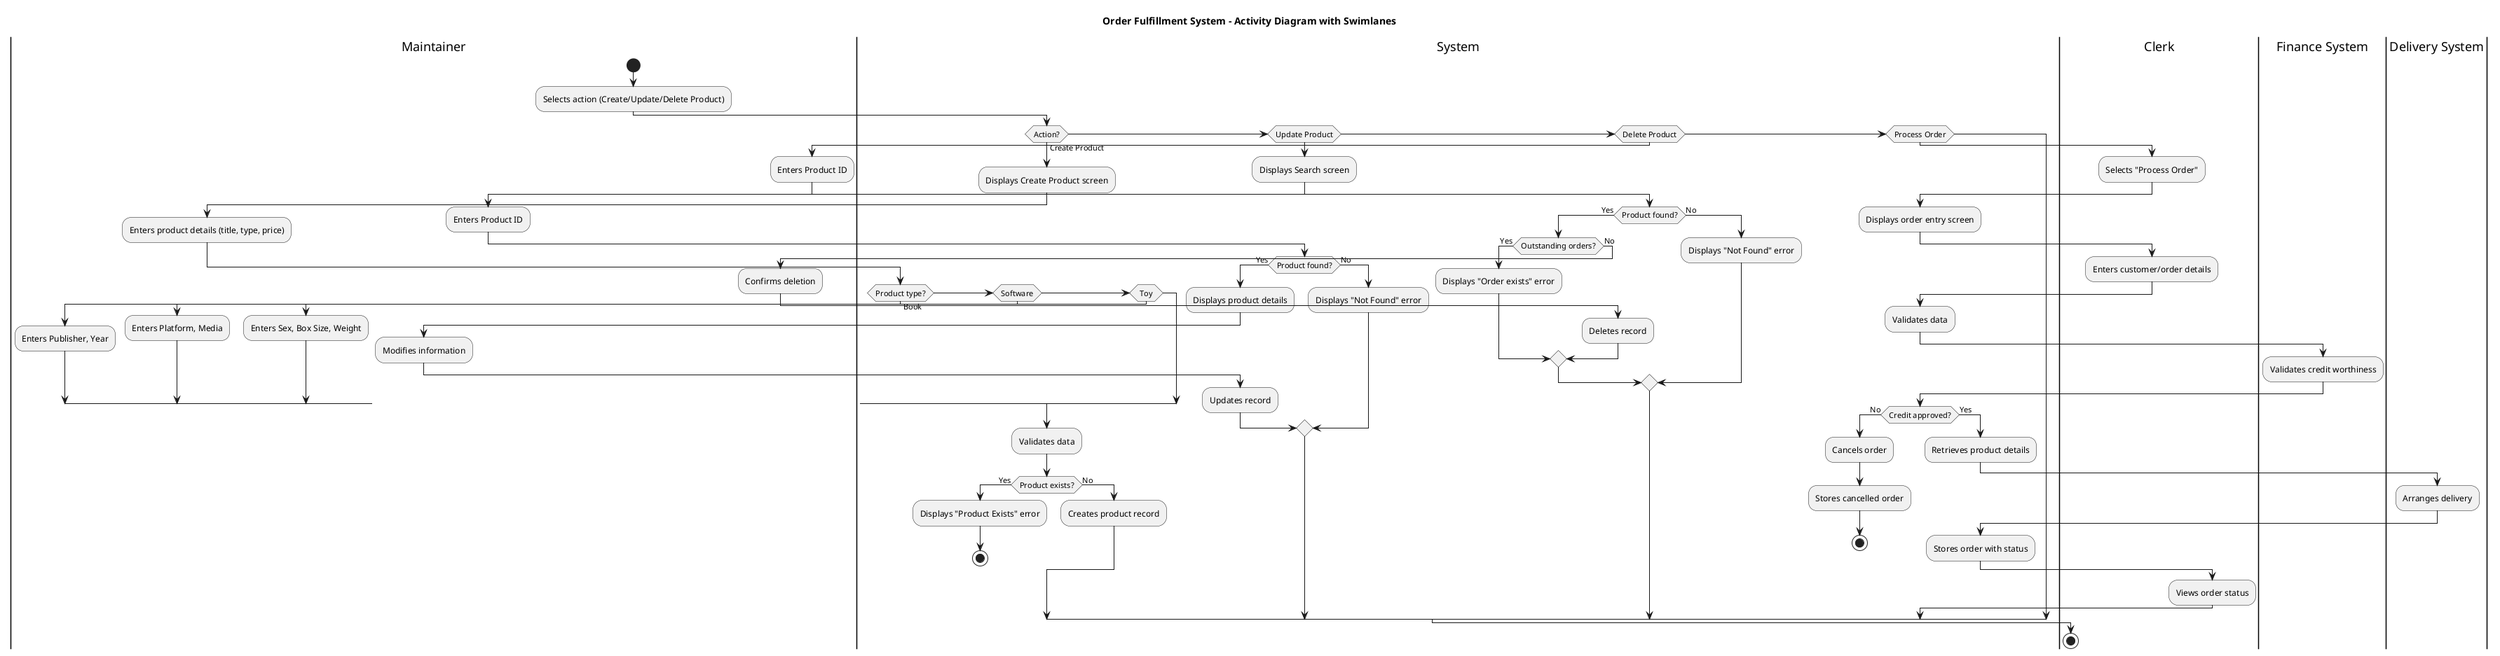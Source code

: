 @startuml OrderFulfillmentActivityDiagram_Swimlanes

title Order Fulfillment System - Activity Diagram with Swimlanes

|Maintainer|
start
:Selects action (Create/Update/Delete Product);
|System|

if (Action?) then (Create Product)
    :Displays Create Product screen;
    |Maintainer|
    :Enters product details (title, type, price);
    |System|
    if (Product type?) then (Book)
        |Maintainer|
        :Enters Publisher, Year;
    elseif (Software)
        |Maintainer|
        :Enters Platform, Media;
    elseif (Toy)
        |Maintainer|
        :Enters Sex, Box Size, Weight;
    endif
    |System|
    :Validates data;
    if (Product exists?) then (Yes)
        :Displays "Product Exists" error;
        stop
    else (No)
        :Creates product record;
    endif

elseif (Update Product)
    :Displays Search screen;
    |Maintainer|
    :Enters Product ID;
    |System|
    if (Product found?) then (Yes)
        :Displays product details;
        |Maintainer|
        :Modifies information;
        |System|
        :Updates record;
    else (No)
        :Displays "Not Found" error;
    endif

elseif (Delete Product)
    |Maintainer|
    :Enters Product ID;
    |System|
    if (Product found?) then (Yes)
        if (Outstanding orders?) then (Yes)
            :Displays "Order exists" error;
        else (No)
            |Maintainer|
            :Confirms deletion;
            |System|
            :Deletes record;
        endif
    else (No)
        :Displays "Not Found" error;
    endif

elseif (Process Order)
    |Clerk|
    :Selects "Process Order";
    |System|
    :Displays order entry screen;
    |Clerk|
    :Enters customer/order details;
    |System|
    :Validates data;
    |Finance System|
    :Validates credit worthiness;
    |System|
    if (Credit approved?) then (No)
        :Cancels order;
        :Stores cancelled order;
        stop
    else (Yes)
        :Retrieves product details;
        |Delivery System|
        :Arranges delivery;
        |System|
        :Stores order with status;
        |Clerk|
        :Views order status;
    endif
endif

stop

@enduml